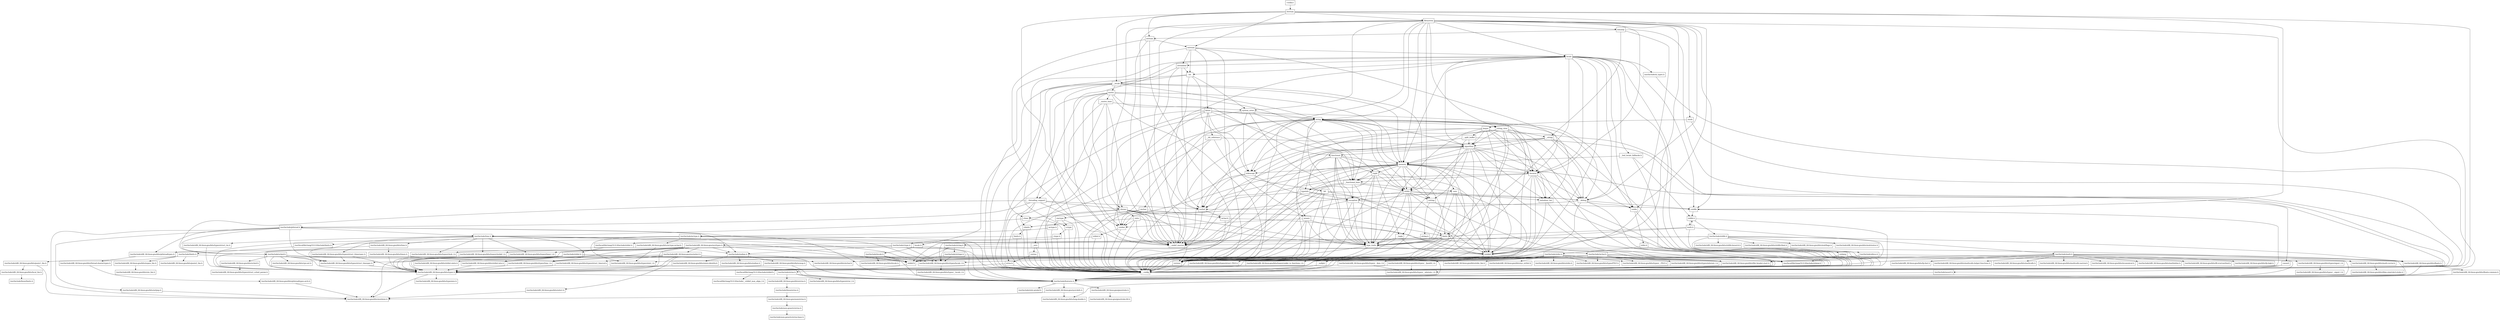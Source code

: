 digraph "dependencies" {
  header_0 [ shape="box", label="\<stdin\>" ];
  header_1 [ shape="box", label="fstream" ];
  header_10 [ shape="box", label="/usr/include/pthread.h" ];
  header_100 [ shape="box", label="/usr/include/x86_64-linux-gnu/bits/types/__fpos64_t.h" ];
  header_101 [ shape="box", label="/usr/include/x86_64-linux-gnu/bits/types/struct_FILE.h" ];
  header_102 [ shape="box", label="/usr/include/x86_64-linux-gnu/bits/types/cookie_io_functions_t.h" ];
  header_103 [ shape="box", label="/usr/include/x86_64-linux-gnu/bits/stdio_lim.h" ];
  header_104 [ shape="box", label="/usr/include/x86_64-linux-gnu/bits/sys_errlist.h" ];
  header_105 [ shape="box", label="/usr/include/x86_64-linux-gnu/bits/stdio.h" ];
  header_106 [ shape="box", label="memory" ];
  header_107 [ shape="box", label="typeinfo" ];
  header_108 [ shape="box", label="exception" ];
  header_109 [ shape="box", label="new" ];
  header_11 [ shape="box", label="ostream" ];
  header_110 [ shape="box", label="iterator" ];
  header_111 [ shape="box", label="__functional_base" ];
  header_112 [ shape="box", label="tuple" ];
  header_113 [ shape="box", label="stdexcept" ];
  header_114 [ shape="box", label="cassert" ];
  header_115 [ shape="box", label="/usr/include/assert.h" ];
  header_116 [ shape="box", label="atomic" ];
  header_117 [ shape="box", label="functional" ];
  header_118 [ shape="box", label="bit" ];
  header_119 [ shape="box", label="cwchar" ];
  header_12 [ shape="box", label="ios" ];
  header_120 [ shape="box", label="cwctype" ];
  header_121 [ shape="box", label="cctype" ];
  header_122 [ shape="box", label="ctype.h" ];
  header_123 [ shape="box", label="/usr/include/ctype.h" ];
  header_124 [ shape="box", label="wctype.h" ];
  header_125 [ shape="box", label="/usr/include/wctype.h" ];
  header_126 [ shape="box", label="/usr/include/x86_64-linux-gnu/bits/wctype-wchar.h" ];
  header_127 [ shape="box", label="mutex" ];
  header_128 [ shape="box", label="__mutex_base" ];
  header_129 [ shape="box", label="chrono" ];
  header_13 [ shape="box", label="iosfwd" ];
  header_130 [ shape="box", label="ctime" ];
  header_131 [ shape="box", label="/usr/include/time.h" ];
  header_132 [ shape="box", label="/usr/include/x86_64-linux-gnu/bits/time.h" ];
  header_133 [ shape="box", label="/usr/include/x86_64-linux-gnu/bits/timex.h" ];
  header_134 [ shape="box", label="/usr/include/x86_64-linux-gnu/bits/types/struct_tm.h" ];
  header_135 [ shape="box", label="/usr/include/x86_64-linux-gnu/bits/types/struct_itimerspec.h" ];
  header_136 [ shape="box", label="ratio" ];
  header_137 [ shape="box", label="climits" ];
  header_138 [ shape="box", label="limits.h" ];
  header_139 [ shape="box", label="/usr/local/lib/clang/10.0.0/include/limits.h" ];
  header_14 [ shape="box", label="wchar.h" ];
  header_140 [ shape="box", label="/usr/include/limits.h" ];
  header_141 [ shape="box", label="/usr/include/x86_64-linux-gnu/bits/posix1_lim.h" ];
  header_142 [ shape="box", label="/usr/include/x86_64-linux-gnu/bits/local_lim.h" ];
  header_143 [ shape="box", label="/usr/include/linux/limits.h" ];
  header_144 [ shape="box", label="/usr/include/x86_64-linux-gnu/bits/posix2_lim.h" ];
  header_145 [ shape="box", label="/usr/include/x86_64-linux-gnu/bits/xopen_lim.h" ];
  header_146 [ shape="box", label="/usr/include/x86_64-linux-gnu/bits/uio_lim.h" ];
  header_147 [ shape="box", label="system_error" ];
  header_148 [ shape="box", label="__errc" ];
  header_149 [ shape="box", label="cerrno" ];
  header_15 [ shape="box", label="/usr/include/wchar.h" ];
  header_150 [ shape="box", label="errno.h" ];
  header_151 [ shape="box", label="/usr/include/errno.h" ];
  header_152 [ shape="box", label="/usr/include/x86_64-linux-gnu/bits/errno.h" ];
  header_153 [ shape="box", label="/usr/include/linux/errno.h" ];
  header_154 [ shape="box", label="/usr/include/x86_64-linux-gnu/asm/errno.h" ];
  header_155 [ shape="box", label="/usr/include/asm-generic/errno.h" ];
  header_156 [ shape="box", label="/usr/include/asm-generic/errno-base.h" ];
  header_157 [ shape="box", label="/usr/include/x86_64-linux-gnu/bits/types/error_t.h" ];
  header_158 [ shape="box", label="__threading_support" ];
  header_159 [ shape="box", label="/usr/include/sched.h" ];
  header_16 [ shape="box", label="/usr/include/x86_64-linux-gnu/bits/libc-header-start.h" ];
  header_160 [ shape="box", label="/usr/include/x86_64-linux-gnu/bits/sched.h" ];
  header_161 [ shape="box", label="/usr/include/x86_64-linux-gnu/bits/types/struct_sched_param.h" ];
  header_162 [ shape="box", label="/usr/include/x86_64-linux-gnu/bits/cpu-set.h" ];
  header_163 [ shape="box", label="/usr/include/x86_64-linux-gnu/bits/setjmp.h" ];
  header_164 [ shape="box", label="locale.h" ];
  header_165 [ shape="box", label="/usr/include/locale.h" ];
  header_166 [ shape="box", label="/usr/include/x86_64-linux-gnu/bits/locale.h" ];
  header_167 [ shape="box", label="streambuf" ];
  header_168 [ shape="box", label="locale" ];
  header_169 [ shape="box", label="cstdarg" ];
  header_17 [ shape="box", label="/usr/include/x86_64-linux-gnu/bits/floatn.h" ];
  header_170 [ shape="box", label="/usr/include/nl_types.h" ];
  header_171 [ shape="box", label="__bsd_locale_fallbacks.h" ];
  header_172 [ shape="box", label="bitset" ];
  header_173 [ shape="box", label="__bit_reference" ];
  header_174 [ shape="box", label="istream" ];
  header_175 [ shape="box", label="filesystem" ];
  header_176 [ shape="box", label="stack" ];
  header_177 [ shape="box", label="deque" ];
  header_178 [ shape="box", label="__split_buffer" ];
  header_179 [ shape="box", label="iomanip" ];
  header_18 [ shape="box", label="/usr/include/x86_64-linux-gnu/bits/floatn-common.h" ];
  header_19 [ shape="box", label="stddef.h" ];
  header_2 [ shape="box", label="__config" ];
  header_20 [ shape="box", label="/usr/local/lib/clang/10.0.0/include/stddef.h" ];
  header_21 [ shape="box", label="/usr/local/lib/clang/10.0.0/include/stdarg.h" ];
  header_22 [ shape="box", label="/usr/include/x86_64-linux-gnu/bits/wchar.h" ];
  header_23 [ shape="box", label="/usr/include/x86_64-linux-gnu/bits/types/wint_t.h" ];
  header_24 [ shape="box", label="/usr/include/x86_64-linux-gnu/bits/types/mbstate_t.h" ];
  header_25 [ shape="box", label="/usr/include/x86_64-linux-gnu/bits/types/__mbstate_t.h" ];
  header_26 [ shape="box", label="/usr/include/x86_64-linux-gnu/bits/types/__FILE.h" ];
  header_27 [ shape="box", label="/usr/include/x86_64-linux-gnu/bits/types/FILE.h" ];
  header_28 [ shape="box", label="/usr/include/x86_64-linux-gnu/bits/types/locale_t.h" ];
  header_29 [ shape="box", label="/usr/include/x86_64-linux-gnu/bits/types/__locale_t.h" ];
  header_3 [ shape="box", label="/usr/include/features.h" ];
  header_30 [ shape="box", label="__locale" ];
  header_31 [ shape="box", label="string" ];
  header_32 [ shape="box", label="string_view" ];
  header_33 [ shape="box", label="__string" ];
  header_34 [ shape="box", label="algorithm" ];
  header_35 [ shape="box", label="initializer_list" ];
  header_36 [ shape="box", label="cstddef" ];
  header_37 [ shape="box", label="version" ];
  header_38 [ shape="box", label="/usr/local/lib/clang/10.0.0/include/__stddef_max_align_t.h" ];
  header_39 [ shape="box", label="__nullptr" ];
  header_4 [ shape="box", label="/usr/include/stdc-predef.h" ];
  header_40 [ shape="box", label="type_traits" ];
  header_41 [ shape="box", label="cstring" ];
  header_42 [ shape="box", label="string.h" ];
  header_43 [ shape="box", label="/usr/include/string.h" ];
  header_44 [ shape="box", label="/usr/include/strings.h" ];
  header_45 [ shape="box", label="utility" ];
  header_46 [ shape="box", label="__tuple" ];
  header_47 [ shape="box", label="cstdint" ];
  header_48 [ shape="box", label="stdint.h" ];
  header_49 [ shape="box", label="/usr/local/lib/clang/10.0.0/include/stdint.h" ];
  header_5 [ shape="box", label="/usr/include/x86_64-linux-gnu/sys/cdefs.h" ];
  header_50 [ shape="box", label="/usr/include/stdint.h" ];
  header_51 [ shape="box", label="/usr/include/x86_64-linux-gnu/bits/types.h" ];
  header_52 [ shape="box", label="/usr/include/x86_64-linux-gnu/bits/typesizes.h" ];
  header_53 [ shape="box", label="/usr/include/x86_64-linux-gnu/bits/stdint-intn.h" ];
  header_54 [ shape="box", label="/usr/include/x86_64-linux-gnu/bits/stdint-uintn.h" ];
  header_55 [ shape="box", label="__debug" ];
  header_56 [ shape="box", label="cstdlib" ];
  header_57 [ shape="box", label="stdlib.h" ];
  header_58 [ shape="box", label="/usr/include/stdlib.h" ];
  header_59 [ shape="box", label="/usr/include/x86_64-linux-gnu/bits/waitflags.h" ];
  header_6 [ shape="box", label="/usr/include/x86_64-linux-gnu/bits/wordsize.h" ];
  header_60 [ shape="box", label="/usr/include/x86_64-linux-gnu/bits/waitstatus.h" ];
  header_61 [ shape="box", label="/usr/include/x86_64-linux-gnu/sys/types.h" ];
  header_62 [ shape="box", label="/usr/include/x86_64-linux-gnu/bits/types/clock_t.h" ];
  header_63 [ shape="box", label="/usr/include/x86_64-linux-gnu/bits/types/clockid_t.h" ];
  header_64 [ shape="box", label="/usr/include/x86_64-linux-gnu/bits/types/time_t.h" ];
  header_65 [ shape="box", label="/usr/include/x86_64-linux-gnu/bits/types/timer_t.h" ];
  header_66 [ shape="box", label="/usr/include/endian.h" ];
  header_67 [ shape="box", label="/usr/include/x86_64-linux-gnu/bits/endian.h" ];
  header_68 [ shape="box", label="/usr/include/x86_64-linux-gnu/bits/byteswap.h" ];
  header_69 [ shape="box", label="/usr/include/x86_64-linux-gnu/bits/uintn-identity.h" ];
  header_7 [ shape="box", label="/usr/include/x86_64-linux-gnu/bits/long-double.h" ];
  header_70 [ shape="box", label="/usr/include/x86_64-linux-gnu/sys/select.h" ];
  header_71 [ shape="box", label="/usr/include/x86_64-linux-gnu/bits/select.h" ];
  header_72 [ shape="box", label="/usr/include/x86_64-linux-gnu/bits/types/sigset_t.h" ];
  header_73 [ shape="box", label="/usr/include/x86_64-linux-gnu/bits/types/__sigset_t.h" ];
  header_74 [ shape="box", label="/usr/include/x86_64-linux-gnu/bits/types/struct_timeval.h" ];
  header_75 [ shape="box", label="/usr/include/x86_64-linux-gnu/bits/types/struct_timespec.h" ];
  header_76 [ shape="box", label="/usr/include/x86_64-linux-gnu/bits/pthreadtypes.h" ];
  header_77 [ shape="box", label="/usr/include/x86_64-linux-gnu/bits/thread-shared-types.h" ];
  header_78 [ shape="box", label="/usr/include/x86_64-linux-gnu/bits/pthreadtypes-arch.h" ];
  header_79 [ shape="box", label="/usr/include/alloca.h" ];
  header_8 [ shape="box", label="/usr/include/x86_64-linux-gnu/gnu/stubs.h" ];
  header_80 [ shape="box", label="/usr/include/x86_64-linux-gnu/bits/stdlib-bsearch.h" ];
  header_81 [ shape="box", label="/usr/include/x86_64-linux-gnu/bits/stdlib-float.h" ];
  header_82 [ shape="box", label="math.h" ];
  header_83 [ shape="box", label="/usr/include/math.h" ];
  header_84 [ shape="box", label="/usr/include/x86_64-linux-gnu/bits/math-vector.h" ];
  header_85 [ shape="box", label="/usr/include/x86_64-linux-gnu/bits/libm-simd-decl-stubs.h" ];
  header_86 [ shape="box", label="/usr/include/x86_64-linux-gnu/bits/flt-eval-method.h" ];
  header_87 [ shape="box", label="/usr/include/x86_64-linux-gnu/bits/fp-logb.h" ];
  header_88 [ shape="box", label="/usr/include/x86_64-linux-gnu/bits/fp-fast.h" ];
  header_89 [ shape="box", label="/usr/include/x86_64-linux-gnu/bits/mathcalls-helper-functions.h" ];
  header_9 [ shape="box", label="/usr/include/x86_64-linux-gnu/gnu/stubs-64.h" ];
  header_90 [ shape="box", label="/usr/include/x86_64-linux-gnu/bits/mathcalls.h" ];
  header_91 [ shape="box", label="/usr/include/x86_64-linux-gnu/bits/mathcalls-narrow.h" ];
  header_92 [ shape="box", label="/usr/include/x86_64-linux-gnu/bits/iscanonical.h" ];
  header_93 [ shape="box", label="/usr/include/x86_64-linux-gnu/bits/mathinline.h" ];
  header_94 [ shape="box", label="limits" ];
  header_95 [ shape="box", label="__undef_macros" ];
  header_96 [ shape="box", label="cstdio" ];
  header_97 [ shape="box", label="stdio.h" ];
  header_98 [ shape="box", label="/usr/include/stdio.h" ];
  header_99 [ shape="box", label="/usr/include/x86_64-linux-gnu/bits/types/__fpos_t.h" ];
  header_118 -> header_37;
  header_118 -> header_55;
  header_118 -> header_2;
  header_118 -> header_40;
  header_118 -> header_94;
  header_118 -> header_95;
  header_119 -> header_14;
  header_119 -> header_2;
  header_119 -> header_120;
  header_61 -> header_70;
  header_61 -> header_51;
  header_61 -> header_53;
  header_61 -> header_19;
  header_61 -> header_63;
  header_61 -> header_62;
  header_61 -> header_65;
  header_61 -> header_3;
  header_61 -> header_66;
  header_61 -> header_76;
  header_61 -> header_64;
  header_63 -> header_51;
  header_62 -> header_51;
  header_65 -> header_51;
  header_64 -> header_51;
  header_66 -> header_69;
  header_66 -> header_68;
  header_66 -> header_3;
  header_66 -> header_67;
  header_69 -> header_51;
  header_68 -> header_51;
  header_68 -> header_3;
  header_160 -> header_161;
  header_167 -> header_95;
  header_167 -> header_2;
  header_167 -> header_12;
  header_167 -> header_13;
  header_114 -> header_115;
  header_114 -> header_2;
  header_165 -> header_28;
  header_165 -> header_166;
  header_165 -> header_3;
  header_165 -> header_19;
  header_164 -> header_2;
  header_164 -> header_165;
  header_115 -> header_3;
  header_163 -> header_6;
  header_72 -> header_73;
  header_70 -> header_51;
  header_70 -> header_72;
  header_70 -> header_71;
  header_70 -> header_3;
  header_70 -> header_74;
  header_70 -> header_75;
  header_70 -> header_64;
  header_71 -> header_6;
  header_76 -> header_77;
  header_77 -> header_78;
  header_74 -> header_51;
  header_75 -> header_51;
  header_116 -> header_36;
  header_116 -> header_47;
  header_116 -> header_2;
  header_116 -> header_37;
  header_116 -> header_40;
  header_117 -> header_37;
  header_117 -> header_45;
  header_117 -> header_2;
  header_117 -> header_108;
  header_117 -> header_40;
  header_117 -> header_107;
  header_117 -> header_106;
  header_117 -> header_112;
  header_117 -> header_111;
  header_78 -> header_6;
  header_79 -> header_3;
  header_79 -> header_19;
  header_112 -> header_36;
  header_112 -> header_37;
  header_112 -> header_46;
  header_112 -> header_45;
  header_112 -> header_2;
  header_112 -> header_40;
  header_112 -> header_111;
  header_113 -> header_2;
  header_113 -> header_108;
  header_113 -> header_13;
  header_110 -> header_13;
  header_110 -> header_36;
  header_110 -> header_37;
  header_110 -> header_35;
  header_110 -> header_55;
  header_110 -> header_2;
  header_110 -> header_40;
  header_110 -> header_111;
  header_111 -> header_45;
  header_111 -> header_109;
  header_111 -> header_108;
  header_111 -> header_40;
  header_111 -> header_2;
  header_111 -> header_107;
  header_169 -> header_21;
  header_169 -> header_2;
  header_168 -> header_170;
  header_168 -> header_171;
  header_168 -> header_12;
  header_168 -> header_37;
  header_168 -> header_34;
  header_168 -> header_55;
  header_168 -> header_30;
  header_168 -> header_130;
  header_168 -> header_169;
  header_168 -> header_2;
  header_168 -> header_56;
  header_168 -> header_94;
  header_168 -> header_95;
  header_168 -> header_96;
  header_168 -> header_106;
  header_168 -> header_167;
  header_168 -> header_110;
  header_47 -> header_2;
  header_47 -> header_48;
  header_46 -> header_36;
  header_46 -> header_2;
  header_46 -> header_40;
  header_45 -> header_36;
  header_45 -> header_37;
  header_45 -> header_35;
  header_45 -> header_55;
  header_45 -> header_47;
  header_45 -> header_46;
  header_45 -> header_2;
  header_45 -> header_41;
  header_45 -> header_40;
  header_44 -> header_28;
  header_44 -> header_3;
  header_44 -> header_19;
  header_43 -> header_16;
  header_43 -> header_44;
  header_43 -> header_19;
  header_43 -> header_28;
  header_42 -> header_43;
  header_42 -> header_2;
  header_41 -> header_2;
  header_41 -> header_42;
  header_40 -> header_36;
  header_40 -> header_37;
  header_40 -> header_2;
  header_107 -> header_36;
  header_107 -> header_47;
  header_107 -> header_2;
  header_107 -> header_108;
  header_106 -> header_95;
  header_106 -> header_114;
  header_106 -> header_13;
  header_106 -> header_36;
  header_106 -> header_37;
  header_106 -> header_47;
  header_106 -> header_116;
  header_106 -> header_45;
  header_106 -> header_109;
  header_106 -> header_41;
  header_106 -> header_40;
  header_106 -> header_94;
  header_106 -> header_2;
  header_106 -> header_107;
  header_106 -> header_112;
  header_106 -> header_113;
  header_106 -> header_110;
  header_106 -> header_111;
  header_101 -> header_51;
  header_100 -> header_25;
  header_100 -> header_51;
  header_49 -> header_50;
  header_48 -> header_2;
  header_48 -> header_49;
  header_5 -> header_6;
  header_5 -> header_7;
  header_2 -> header_3;
  header_3 -> header_4;
  header_3 -> header_5;
  header_3 -> header_8;
  header_0 -> header_1;
  header_1 -> header_174;
  header_1 -> header_175;
  header_1 -> header_11;
  header_1 -> header_56;
  header_1 -> header_2;
  header_1 -> header_30;
  header_1 -> header_95;
  header_1 -> header_96;
  header_8 -> header_9;
  header_58 -> header_59;
  header_58 -> header_16;
  header_58 -> header_17;
  header_58 -> header_28;
  header_58 -> header_80;
  header_58 -> header_19;
  header_58 -> header_61;
  header_58 -> header_60;
  header_58 -> header_81;
  header_58 -> header_79;
  header_50 -> header_16;
  header_50 -> header_51;
  header_50 -> header_53;
  header_50 -> header_54;
  header_50 -> header_22;
  header_50 -> header_6;
  header_51 -> header_6;
  header_51 -> header_52;
  header_51 -> header_3;
  header_53 -> header_51;
  header_54 -> header_51;
  header_55 -> header_36;
  header_55 -> header_96;
  header_55 -> header_2;
  header_55 -> header_56;
  header_55 -> header_13;
  header_56 -> header_2;
  header_56 -> header_57;
  header_57 -> header_58;
  header_57 -> header_82;
  header_57 -> header_2;
  header_130 -> header_131;
  header_130 -> header_2;
  header_131 -> header_63;
  header_131 -> header_28;
  header_131 -> header_19;
  header_131 -> header_132;
  header_131 -> header_62;
  header_131 -> header_134;
  header_131 -> header_64;
  header_131 -> header_75;
  header_131 -> header_65;
  header_131 -> header_135;
  header_131 -> header_3;
  header_132 -> header_51;
  header_132 -> header_133;
  header_133 -> header_51;
  header_133 -> header_74;
  header_134 -> header_51;
  header_135 -> header_51;
  header_135 -> header_75;
  header_136 -> header_47;
  header_136 -> header_95;
  header_136 -> header_40;
  header_136 -> header_2;
  header_136 -> header_137;
  header_137 -> header_138;
  header_137 -> header_2;
  header_138 -> header_139;
  header_138 -> header_2;
  header_139 -> header_140;
  header_28 -> header_29;
  header_24 -> header_25;
  header_20 -> header_38;
  header_127 -> header_37;
  header_127 -> header_158;
  header_127 -> header_47;
  header_127 -> header_2;
  header_127 -> header_95;
  header_127 -> header_117;
  header_127 -> header_106;
  header_127 -> header_112;
  header_127 -> header_128;
  header_126 -> header_51;
  header_126 -> header_23;
  header_126 -> header_66;
  header_125 -> header_51;
  header_125 -> header_28;
  header_125 -> header_3;
  header_125 -> header_23;
  header_125 -> header_126;
  header_124 -> header_125;
  header_124 -> header_2;
  header_123 -> header_51;
  header_123 -> header_28;
  header_123 -> header_3;
  header_123 -> header_66;
  header_122 -> header_123;
  header_122 -> header_2;
  header_121 -> header_2;
  header_121 -> header_122;
  header_120 -> header_124;
  header_120 -> header_2;
  header_120 -> header_121;
  header_129 -> header_37;
  header_129 -> header_130;
  header_129 -> header_2;
  header_129 -> header_136;
  header_129 -> header_40;
  header_129 -> header_94;
  header_129 -> header_95;
  header_128 -> header_95;
  header_128 -> header_158;
  header_128 -> header_2;
  header_128 -> header_147;
  header_128 -> header_129;
  header_39 -> header_2;
  header_36 -> header_37;
  header_36 -> header_2;
  header_36 -> header_20;
  header_36 -> header_39;
  header_37 -> header_2;
  header_34 -> header_95;
  header_34 -> header_118;
  header_34 -> header_36;
  header_34 -> header_37;
  header_34 -> header_35;
  header_34 -> header_55;
  header_34 -> header_45;
  header_34 -> header_2;
  header_34 -> header_41;
  header_34 -> header_40;
  header_34 -> header_117;
  header_34 -> header_106;
  header_34 -> header_110;
  header_35 -> header_36;
  header_35 -> header_2;
  header_32 -> header_37;
  header_32 -> header_34;
  header_32 -> header_33;
  header_32 -> header_55;
  header_32 -> header_2;
  header_32 -> header_94;
  header_32 -> header_95;
  header_32 -> header_113;
  header_32 -> header_110;
  header_33 -> header_34;
  header_33 -> header_55;
  header_33 -> header_2;
  header_33 -> header_95;
  header_33 -> header_96;
  header_33 -> header_106;
  header_30 -> header_47;
  header_30 -> header_31;
  header_30 -> header_127;
  header_30 -> header_45;
  header_30 -> header_2;
  header_30 -> header_121;
  header_30 -> header_106;
  header_30 -> header_164;
  header_31 -> header_35;
  header_31 -> header_13;
  header_31 -> header_37;
  header_31 -> header_34;
  header_31 -> header_40;
  header_31 -> header_32;
  header_31 -> header_55;
  header_31 -> header_47;
  header_31 -> header_45;
  header_31 -> header_2;
  header_31 -> header_41;
  header_31 -> header_119;
  header_31 -> header_95;
  header_31 -> header_96;
  header_31 -> header_106;
  header_31 -> header_113;
  header_31 -> header_110;
  header_31 -> header_111;
  header_152 -> header_153;
  header_153 -> header_154;
  header_150 -> header_151;
  header_150 -> header_2;
  header_151 -> header_152;
  header_151 -> header_3;
  header_151 -> header_157;
  header_154 -> header_155;
  header_155 -> header_156;
  header_158 -> header_150;
  header_158 -> header_10;
  header_158 -> header_13;
  header_158 -> header_159;
  header_158 -> header_2;
  header_158 -> header_95;
  header_158 -> header_129;
  header_159 -> header_51;
  header_159 -> header_19;
  header_159 -> header_64;
  header_159 -> header_75;
  header_159 -> header_162;
  header_159 -> header_160;
  header_159 -> header_3;
  header_109 -> header_36;
  header_109 -> header_37;
  header_109 -> header_2;
  header_109 -> header_108;
  header_109 -> header_40;
  header_108 -> header_36;
  header_108 -> header_37;
  header_108 -> header_2;
  header_108 -> header_56;
  header_108 -> header_40;
  header_83 -> header_16;
  header_83 -> header_17;
  header_83 -> header_90;
  header_83 -> header_51;
  header_83 -> header_91;
  header_83 -> header_89;
  header_83 -> header_88;
  header_83 -> header_93;
  header_83 -> header_87;
  header_83 -> header_86;
  header_83 -> header_92;
  header_83 -> header_84;
  header_82 -> header_83;
  header_82 -> header_94;
  header_82 -> header_40;
  header_82 -> header_2;
  header_82 -> header_57;
  header_84 -> header_85;
  header_141 -> header_6;
  header_141 -> header_142;
  header_140 -> header_141;
  header_140 -> header_16;
  header_140 -> header_145;
  header_140 -> header_144;
  header_142 -> header_143;
  header_145 -> header_146;
  header_147 -> header_148;
  header_147 -> header_31;
  header_147 -> header_111;
  header_147 -> header_113;
  header_147 -> header_40;
  header_149 -> header_150;
  header_149 -> header_2;
  header_148 -> header_149;
  header_148 -> header_2;
  header_102 -> header_51;
  header_14 -> header_15;
  header_14 -> header_2;
  header_15 -> header_16;
  header_15 -> header_17;
  header_15 -> header_28;
  header_15 -> header_24;
  header_15 -> header_27;
  header_15 -> header_26;
  header_15 -> header_21;
  header_15 -> header_19;
  header_15 -> header_23;
  header_15 -> header_22;
  header_16 -> header_3;
  header_17 -> header_18;
  header_17 -> header_3;
  header_10 -> header_75;
  header_10 -> header_159;
  header_10 -> header_6;
  header_10 -> header_131;
  header_10 -> header_76;
  header_10 -> header_3;
  header_10 -> header_66;
  header_10 -> header_163;
  header_11 -> header_12;
  header_11 -> header_172;
  header_11 -> header_37;
  header_11 -> header_168;
  header_11 -> header_2;
  header_11 -> header_167;
  header_11 -> header_110;
  header_12 -> header_116;
  header_12 -> header_2;
  header_12 -> header_147;
  header_12 -> header_30;
  header_12 -> header_13;
  header_13 -> header_14;
  header_13 -> header_2;
  header_18 -> header_7;
  header_18 -> header_3;
  header_19 -> header_20;
  header_98 -> header_16;
  header_98 -> header_51;
  header_98 -> header_27;
  header_98 -> header_26;
  header_98 -> header_21;
  header_98 -> header_19;
  header_98 -> header_99;
  header_98 -> header_105;
  header_98 -> header_104;
  header_98 -> header_101;
  header_98 -> header_100;
  header_98 -> header_103;
  header_98 -> header_102;
  header_99 -> header_25;
  header_99 -> header_51;
  header_94 -> header_95;
  header_94 -> header_2;
  header_94 -> header_37;
  header_94 -> header_40;
  header_96 -> header_97;
  header_96 -> header_2;
  header_97 -> header_98;
  header_97 -> header_2;
  header_174 -> header_37;
  header_174 -> header_2;
  header_174 -> header_11;
  header_174 -> header_95;
  header_175 -> header_176;
  header_175 -> header_147;
  header_175 -> header_13;
  header_175 -> header_36;
  header_175 -> header_37;
  header_175 -> header_32;
  header_175 -> header_179;
  header_175 -> header_56;
  header_175 -> header_31;
  header_175 -> header_45;
  header_175 -> header_168;
  header_175 -> header_2;
  header_175 -> header_129;
  header_175 -> header_95;
  header_175 -> header_106;
  header_175 -> header_55;
  header_175 -> header_110;
  header_176 -> header_177;
  header_176 -> header_2;
  header_177 -> header_37;
  header_177 -> header_34;
  header_177 -> header_35;
  header_177 -> header_178;
  header_177 -> header_2;
  header_177 -> header_40;
  header_177 -> header_95;
  header_177 -> header_113;
  header_177 -> header_110;
  header_170 -> header_3;
  header_171 -> header_106;
  header_171 -> header_21;
  header_171 -> header_57;
  header_172 -> header_173;
  header_172 -> header_36;
  header_172 -> header_13;
  header_172 -> header_31;
  header_172 -> header_2;
  header_172 -> header_137;
  header_172 -> header_95;
  header_172 -> header_113;
  header_172 -> header_111;
  header_173 -> header_95;
  header_173 -> header_34;
  header_173 -> header_2;
  header_173 -> header_118;
  header_178 -> header_95;
  header_178 -> header_34;
  header_178 -> header_2;
  header_178 -> header_40;
  header_179 -> header_174;
  header_179 -> header_37;
  header_179 -> header_2;
  header_179 -> header_33;
}